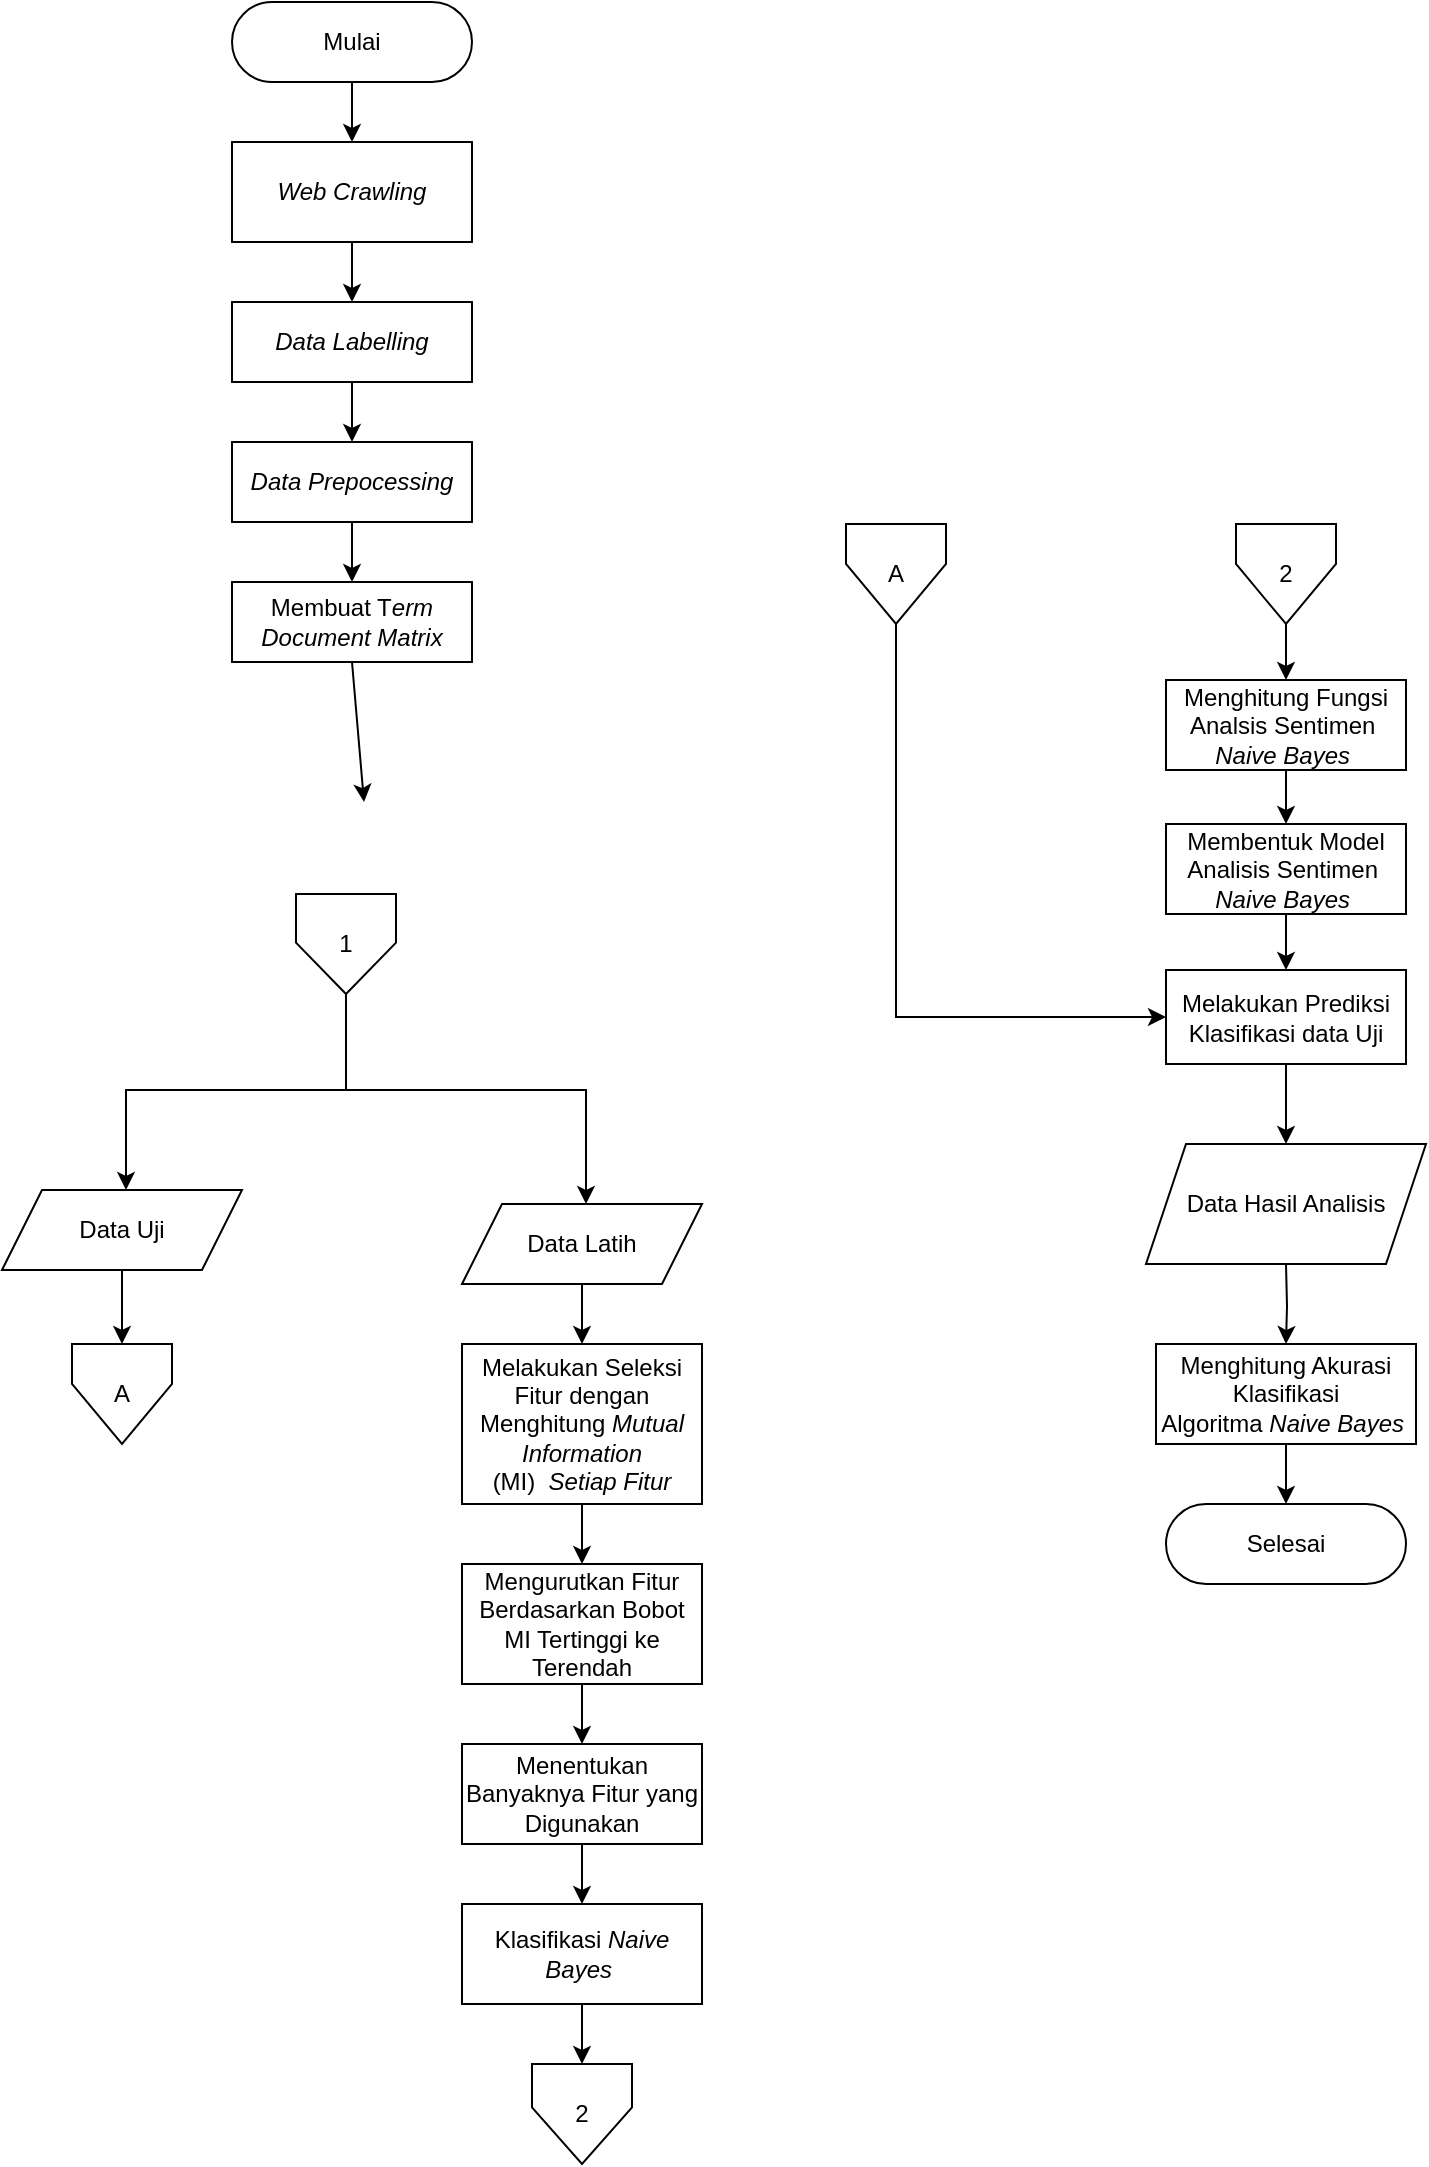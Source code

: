 <mxfile version="20.4.0" type="github">
  <diagram id="C5RBs43oDa-KdzZeNtuy" name="Page-1">
    <mxGraphModel dx="1117" dy="1011" grid="0" gridSize="10" guides="1" tooltips="1" connect="1" arrows="1" fold="1" page="0" pageScale="1" pageWidth="827" pageHeight="1169" math="0" shadow="0">
      <root>
        <mxCell id="WIyWlLk6GJQsqaUBKTNV-0" />
        <mxCell id="WIyWlLk6GJQsqaUBKTNV-1" parent="WIyWlLk6GJQsqaUBKTNV-0" />
        <mxCell id="WIyWlLk6GJQsqaUBKTNV-3" value="Mulai" style="rounded=1;whiteSpace=wrap;html=1;fontSize=12;glass=0;strokeWidth=1;shadow=0;arcSize=50;" parent="WIyWlLk6GJQsqaUBKTNV-1" vertex="1">
          <mxGeometry x="163" y="-151" width="120" height="40" as="geometry" />
        </mxCell>
        <mxCell id="0ThdfFZHO9jcD33XFk8l-0" value="" style="endArrow=classic;html=1;rounded=0;exitX=0.5;exitY=1;exitDx=0;exitDy=0;entryX=0.5;entryY=0;entryDx=0;entryDy=0;" parent="WIyWlLk6GJQsqaUBKTNV-1" source="WIyWlLk6GJQsqaUBKTNV-3" target="0ThdfFZHO9jcD33XFk8l-1" edge="1">
          <mxGeometry width="50" height="50" relative="1" as="geometry">
            <mxPoint x="203" y="19" as="sourcePoint" />
            <mxPoint x="223" y="-61" as="targetPoint" />
          </mxGeometry>
        </mxCell>
        <mxCell id="0ThdfFZHO9jcD33XFk8l-1" value="&lt;i&gt;&lt;span lang=&quot;EN-AU&quot;&gt;Web Crawling&lt;/span&gt;&lt;/i&gt;&lt;span lang=&quot;EN-AU&quot;&gt;&lt;/span&gt;" style="rounded=0;whiteSpace=wrap;html=1;" parent="WIyWlLk6GJQsqaUBKTNV-1" vertex="1">
          <mxGeometry x="163" y="-81" width="120" height="50" as="geometry" />
        </mxCell>
        <mxCell id="0ThdfFZHO9jcD33XFk8l-3" value="" style="endArrow=classic;html=1;rounded=0;entryX=0.5;entryY=0;entryDx=0;entryDy=0;exitX=0.5;exitY=1;exitDx=0;exitDy=0;" parent="WIyWlLk6GJQsqaUBKTNV-1" source="0ThdfFZHO9jcD33XFk8l-1" target="0ThdfFZHO9jcD33XFk8l-4" edge="1">
          <mxGeometry width="50" height="50" relative="1" as="geometry">
            <mxPoint x="223" y="-31" as="sourcePoint" />
            <mxPoint x="223" y="19" as="targetPoint" />
          </mxGeometry>
        </mxCell>
        <mxCell id="0ThdfFZHO9jcD33XFk8l-4" value="&lt;i&gt;Data Labelling&lt;/i&gt;" style="rounded=0;whiteSpace=wrap;html=1;" parent="WIyWlLk6GJQsqaUBKTNV-1" vertex="1">
          <mxGeometry x="163" y="-1" width="120" height="40" as="geometry" />
        </mxCell>
        <mxCell id="0ThdfFZHO9jcD33XFk8l-47" value="" style="edgeStyle=segmentEdgeStyle;endArrow=classic;html=1;rounded=0;" parent="WIyWlLk6GJQsqaUBKTNV-1" target="0ThdfFZHO9jcD33XFk8l-116" edge="1">
          <mxGeometry width="50" height="50" relative="1" as="geometry">
            <mxPoint x="220" y="300" as="sourcePoint" />
            <mxPoint x="110" y="380" as="targetPoint" />
            <Array as="points">
              <mxPoint x="220" y="393" />
              <mxPoint x="110" y="393" />
            </Array>
          </mxGeometry>
        </mxCell>
        <mxCell id="0ThdfFZHO9jcD33XFk8l-53" value="" style="edgeStyle=segmentEdgeStyle;endArrow=classic;html=1;rounded=0;" parent="WIyWlLk6GJQsqaUBKTNV-1" target="0ThdfFZHO9jcD33XFk8l-117" edge="1">
          <mxGeometry width="50" height="50" relative="1" as="geometry">
            <mxPoint x="220" y="307" as="sourcePoint" />
            <mxPoint x="349" y="447" as="targetPoint" />
            <Array as="points">
              <mxPoint x="220" y="393" />
              <mxPoint x="340" y="393" />
            </Array>
          </mxGeometry>
        </mxCell>
        <mxCell id="0ThdfFZHO9jcD33XFk8l-54" value="&lt;i&gt;Data Prepocessing&lt;/i&gt;" style="rounded=1;whiteSpace=wrap;html=1;fontSize=12;glass=0;strokeWidth=1;shadow=0;arcSize=0;" parent="WIyWlLk6GJQsqaUBKTNV-1" vertex="1">
          <mxGeometry x="163" y="69" width="120" height="40" as="geometry" />
        </mxCell>
        <mxCell id="0ThdfFZHO9jcD33XFk8l-58" value="" style="endArrow=classic;html=1;rounded=0;entryX=0.5;entryY=0;entryDx=0;entryDy=0;" parent="WIyWlLk6GJQsqaUBKTNV-1" source="0ThdfFZHO9jcD33XFk8l-4" target="0ThdfFZHO9jcD33XFk8l-54" edge="1">
          <mxGeometry width="50" height="50" relative="1" as="geometry">
            <mxPoint x="223" y="49" as="sourcePoint" />
            <mxPoint x="333" y="23" as="targetPoint" />
          </mxGeometry>
        </mxCell>
        <mxCell id="0ThdfFZHO9jcD33XFk8l-59" value="Membuat T&lt;i&gt;erm Document Matrix&lt;/i&gt;" style="rounded=1;whiteSpace=wrap;html=1;fontSize=12;glass=0;strokeWidth=1;shadow=0;arcSize=0;" parent="WIyWlLk6GJQsqaUBKTNV-1" vertex="1">
          <mxGeometry x="163" y="139" width="120" height="40" as="geometry" />
        </mxCell>
        <mxCell id="0ThdfFZHO9jcD33XFk8l-68" value="" style="edgeStyle=none;rounded=0;orthogonalLoop=1;jettySize=auto;html=1;strokeColor=#FFFFFF;" parent="WIyWlLk6GJQsqaUBKTNV-1" target="0ThdfFZHO9jcD33XFk8l-65" edge="1">
          <mxGeometry relative="1" as="geometry">
            <mxPoint x="338" y="490" as="sourcePoint" />
          </mxGeometry>
        </mxCell>
        <mxCell id="0ThdfFZHO9jcD33XFk8l-69" value="" style="edgeStyle=none;rounded=0;orthogonalLoop=1;jettySize=auto;html=1;strokeColor=#FFFFFF;" parent="WIyWlLk6GJQsqaUBKTNV-1" target="0ThdfFZHO9jcD33XFk8l-65" edge="1">
          <mxGeometry relative="1" as="geometry">
            <mxPoint x="338" y="490" as="sourcePoint" />
          </mxGeometry>
        </mxCell>
        <mxCell id="0ThdfFZHO9jcD33XFk8l-65" value="Melakukan Seleksi Fitur dengan Menghitung &lt;i&gt;Mutual Information &lt;/i&gt;(MI)&amp;nbsp;&lt;i&gt;&amp;nbsp;Setiap Fitur&lt;/i&gt;" style="rounded=1;whiteSpace=wrap;html=1;fontSize=12;glass=0;strokeWidth=1;shadow=0;arcSize=0;" parent="WIyWlLk6GJQsqaUBKTNV-1" vertex="1">
          <mxGeometry x="278" y="520" width="120" height="80" as="geometry" />
        </mxCell>
        <mxCell id="0ThdfFZHO9jcD33XFk8l-66" value="" style="endArrow=classic;html=1;rounded=0;entryX=0.5;entryY=0;entryDx=0;entryDy=0;" parent="WIyWlLk6GJQsqaUBKTNV-1" source="0ThdfFZHO9jcD33XFk8l-117" target="0ThdfFZHO9jcD33XFk8l-65" edge="1">
          <mxGeometry width="50" height="50" relative="1" as="geometry">
            <mxPoint x="338" y="490" as="sourcePoint" />
            <mxPoint x="448" y="464" as="targetPoint" />
          </mxGeometry>
        </mxCell>
        <mxCell id="0ThdfFZHO9jcD33XFk8l-70" value="" style="edgeStyle=none;rounded=0;orthogonalLoop=1;jettySize=auto;html=1;strokeColor=#FFFFFF;" parent="WIyWlLk6GJQsqaUBKTNV-1" target="0ThdfFZHO9jcD33XFk8l-74" edge="1">
          <mxGeometry relative="1" as="geometry">
            <mxPoint x="338" y="690" as="sourcePoint" />
          </mxGeometry>
        </mxCell>
        <mxCell id="0ThdfFZHO9jcD33XFk8l-71" value="" style="edgeStyle=none;rounded=0;orthogonalLoop=1;jettySize=auto;html=1;strokeColor=#FFFFFF;" parent="WIyWlLk6GJQsqaUBKTNV-1" target="0ThdfFZHO9jcD33XFk8l-74" edge="1">
          <mxGeometry relative="1" as="geometry">
            <mxPoint x="338" y="690" as="sourcePoint" />
          </mxGeometry>
        </mxCell>
        <mxCell id="0ThdfFZHO9jcD33XFk8l-72" value="Mengurutkan Fitur Berdasarkan Bobot MI Tertinggi ke Terendah" style="rounded=1;whiteSpace=wrap;html=1;fontSize=12;glass=0;strokeWidth=1;shadow=0;arcSize=0;" parent="WIyWlLk6GJQsqaUBKTNV-1" vertex="1">
          <mxGeometry x="278" y="630" width="120" height="60" as="geometry" />
        </mxCell>
        <mxCell id="0ThdfFZHO9jcD33XFk8l-73" value="" style="endArrow=classic;html=1;rounded=0;entryX=0.5;entryY=0;entryDx=0;entryDy=0;" parent="WIyWlLk6GJQsqaUBKTNV-1" source="0ThdfFZHO9jcD33XFk8l-65" target="0ThdfFZHO9jcD33XFk8l-72" edge="1">
          <mxGeometry width="50" height="50" relative="1" as="geometry">
            <mxPoint x="338" y="560" as="sourcePoint" />
            <mxPoint x="448" y="534" as="targetPoint" />
          </mxGeometry>
        </mxCell>
        <mxCell id="0ThdfFZHO9jcD33XFk8l-74" value="Menentukan Banyaknya Fitur yang Digunakan" style="rounded=1;whiteSpace=wrap;html=1;fontSize=12;glass=0;strokeWidth=1;shadow=0;arcSize=0;" parent="WIyWlLk6GJQsqaUBKTNV-1" vertex="1">
          <mxGeometry x="278" y="720" width="120" height="50" as="geometry" />
        </mxCell>
        <mxCell id="0ThdfFZHO9jcD33XFk8l-75" value="" style="endArrow=classic;html=1;rounded=0;entryX=0.5;entryY=0;entryDx=0;entryDy=0;" parent="WIyWlLk6GJQsqaUBKTNV-1" source="0ThdfFZHO9jcD33XFk8l-72" target="0ThdfFZHO9jcD33XFk8l-74" edge="1">
          <mxGeometry width="50" height="50" relative="1" as="geometry">
            <mxPoint x="338" y="690" as="sourcePoint" />
            <mxPoint x="448" y="664" as="targetPoint" />
          </mxGeometry>
        </mxCell>
        <mxCell id="0ThdfFZHO9jcD33XFk8l-77" value="" style="endArrow=classic;html=1;rounded=0;entryX=0.5;entryY=0;entryDx=0;entryDy=0;" parent="WIyWlLk6GJQsqaUBKTNV-1" source="0ThdfFZHO9jcD33XFk8l-116" target="0ThdfFZHO9jcD33XFk8l-83" edge="1">
          <mxGeometry width="50" height="50" relative="1" as="geometry">
            <mxPoint x="148" y="600" as="sourcePoint" />
            <mxPoint x="108" y="630" as="targetPoint" />
          </mxGeometry>
        </mxCell>
        <mxCell id="0ThdfFZHO9jcD33XFk8l-78" value="" style="edgeStyle=none;rounded=0;orthogonalLoop=1;jettySize=auto;html=1;strokeColor=#FFFFFF;" parent="WIyWlLk6GJQsqaUBKTNV-1" target="0ThdfFZHO9jcD33XFk8l-80" edge="1">
          <mxGeometry relative="1" as="geometry">
            <mxPoint x="338" y="770" as="sourcePoint" />
          </mxGeometry>
        </mxCell>
        <mxCell id="0ThdfFZHO9jcD33XFk8l-79" value="" style="edgeStyle=none;rounded=0;orthogonalLoop=1;jettySize=auto;html=1;strokeColor=#FFFFFF;" parent="WIyWlLk6GJQsqaUBKTNV-1" target="0ThdfFZHO9jcD33XFk8l-80" edge="1">
          <mxGeometry relative="1" as="geometry">
            <mxPoint x="338" y="770" as="sourcePoint" />
          </mxGeometry>
        </mxCell>
        <mxCell id="0ThdfFZHO9jcD33XFk8l-80" value="Klasifikasi &lt;i&gt;Naive Bayes&amp;nbsp;&lt;/i&gt;" style="rounded=1;whiteSpace=wrap;html=1;fontSize=12;glass=0;strokeWidth=1;shadow=0;arcSize=0;" parent="WIyWlLk6GJQsqaUBKTNV-1" vertex="1">
          <mxGeometry x="278" y="800" width="120" height="50" as="geometry" />
        </mxCell>
        <mxCell id="0ThdfFZHO9jcD33XFk8l-81" value="" style="endArrow=classic;html=1;rounded=0;entryX=0.5;entryY=0;entryDx=0;entryDy=0;" parent="WIyWlLk6GJQsqaUBKTNV-1" target="0ThdfFZHO9jcD33XFk8l-80" edge="1">
          <mxGeometry width="50" height="50" relative="1" as="geometry">
            <mxPoint x="338" y="770" as="sourcePoint" />
            <mxPoint x="448" y="744" as="targetPoint" />
          </mxGeometry>
        </mxCell>
        <mxCell id="0ThdfFZHO9jcD33XFk8l-83" value="A" style="shape=offPageConnector;whiteSpace=wrap;html=1;size=0.6;" parent="WIyWlLk6GJQsqaUBKTNV-1" vertex="1">
          <mxGeometry x="83" y="520" width="50" height="50" as="geometry" />
        </mxCell>
        <mxCell id="0ThdfFZHO9jcD33XFk8l-86" value="" style="endArrow=classic;html=1;rounded=0;entryX=0.5;entryY=0;entryDx=0;entryDy=0;" parent="WIyWlLk6GJQsqaUBKTNV-1" source="0ThdfFZHO9jcD33XFk8l-80" target="0ThdfFZHO9jcD33XFk8l-87" edge="1">
          <mxGeometry width="50" height="50" relative="1" as="geometry">
            <mxPoint x="338" y="850" as="sourcePoint" />
            <mxPoint x="338" y="880" as="targetPoint" />
          </mxGeometry>
        </mxCell>
        <mxCell id="0ThdfFZHO9jcD33XFk8l-87" value="2" style="shape=offPageConnector;whiteSpace=wrap;html=1;size=0.566;" parent="WIyWlLk6GJQsqaUBKTNV-1" vertex="1">
          <mxGeometry x="313" y="880" width="50" height="50" as="geometry" />
        </mxCell>
        <mxCell id="0ThdfFZHO9jcD33XFk8l-88" value="2" style="shape=offPageConnector;whiteSpace=wrap;html=1;size=0.6;" parent="WIyWlLk6GJQsqaUBKTNV-1" vertex="1">
          <mxGeometry x="665" y="110" width="50" height="50" as="geometry" />
        </mxCell>
        <mxCell id="0ThdfFZHO9jcD33XFk8l-89" value="&lt;div&gt;Menghitung Fungsi Analsis Sentimen&amp;nbsp;&lt;/div&gt;&lt;i&gt;Naive Bayes&amp;nbsp;&lt;/i&gt;" style="rounded=1;whiteSpace=wrap;html=1;fontSize=12;glass=0;strokeWidth=1;shadow=0;arcSize=0;" parent="WIyWlLk6GJQsqaUBKTNV-1" vertex="1">
          <mxGeometry x="630" y="188" width="120" height="45" as="geometry" />
        </mxCell>
        <mxCell id="0ThdfFZHO9jcD33XFk8l-90" value="" style="endArrow=classic;html=1;rounded=0;entryX=0.5;entryY=0;entryDx=0;entryDy=0;exitX=0.5;exitY=1;exitDx=0;exitDy=0;" parent="WIyWlLk6GJQsqaUBKTNV-1" source="0ThdfFZHO9jcD33XFk8l-88" target="0ThdfFZHO9jcD33XFk8l-89" edge="1">
          <mxGeometry width="50" height="50" relative="1" as="geometry">
            <mxPoint x="695" y="160" as="sourcePoint" />
            <mxPoint x="800" y="134" as="targetPoint" />
          </mxGeometry>
        </mxCell>
        <mxCell id="pB8tUn6jKnpZCinfHcbz-3" value="" style="edgeStyle=orthogonalEdgeStyle;rounded=0;orthogonalLoop=1;jettySize=auto;html=1;" parent="WIyWlLk6GJQsqaUBKTNV-1" source="0ThdfFZHO9jcD33XFk8l-93" target="pB8tUn6jKnpZCinfHcbz-2" edge="1">
          <mxGeometry relative="1" as="geometry" />
        </mxCell>
        <mxCell id="0ThdfFZHO9jcD33XFk8l-93" value="&lt;div&gt;Membentuk Model Analisis Sentimen&amp;nbsp;&lt;/div&gt;&lt;i&gt;Naive Bayes&amp;nbsp;&lt;/i&gt;" style="rounded=1;whiteSpace=wrap;html=1;fontSize=12;glass=0;strokeWidth=1;shadow=0;arcSize=0;" parent="WIyWlLk6GJQsqaUBKTNV-1" vertex="1">
          <mxGeometry x="630" y="260" width="120" height="45" as="geometry" />
        </mxCell>
        <mxCell id="0ThdfFZHO9jcD33XFk8l-94" value="" style="endArrow=classic;html=1;rounded=0;entryX=0.5;entryY=0;entryDx=0;entryDy=0;" parent="WIyWlLk6GJQsqaUBKTNV-1" source="0ThdfFZHO9jcD33XFk8l-89" target="0ThdfFZHO9jcD33XFk8l-93" edge="1">
          <mxGeometry width="50" height="50" relative="1" as="geometry">
            <mxPoint x="690" y="230" as="sourcePoint" />
            <mxPoint x="800" y="204" as="targetPoint" />
          </mxGeometry>
        </mxCell>
        <mxCell id="pB8tUn6jKnpZCinfHcbz-12" value="" style="edgeStyle=orthogonalEdgeStyle;rounded=0;orthogonalLoop=1;jettySize=auto;html=1;entryX=0.5;entryY=0;entryDx=0;entryDy=0;" parent="WIyWlLk6GJQsqaUBKTNV-1" source="0ThdfFZHO9jcD33XFk8l-97" target="pB8tUn6jKnpZCinfHcbz-14" edge="1">
          <mxGeometry relative="1" as="geometry">
            <mxPoint x="690.067" y="600" as="targetPoint" />
          </mxGeometry>
        </mxCell>
        <mxCell id="0ThdfFZHO9jcD33XFk8l-97" value="Menghitung Akurasi Klasifikasi Algoritma&amp;nbsp;&lt;i&gt;Naive Bayes&amp;nbsp;&lt;/i&gt;" style="rounded=1;whiteSpace=wrap;html=1;fontSize=12;glass=0;strokeWidth=1;shadow=0;arcSize=0;" parent="WIyWlLk6GJQsqaUBKTNV-1" vertex="1">
          <mxGeometry x="625" y="520" width="130" height="50" as="geometry" />
        </mxCell>
        <mxCell id="0ThdfFZHO9jcD33XFk8l-101" value="A" style="shape=offPageConnector;whiteSpace=wrap;html=1;size=0.6;" parent="WIyWlLk6GJQsqaUBKTNV-1" vertex="1">
          <mxGeometry x="470" y="110" width="50" height="50" as="geometry" />
        </mxCell>
        <mxCell id="0ThdfFZHO9jcD33XFk8l-103" value="" style="edgeStyle=segmentEdgeStyle;endArrow=classic;html=1;rounded=0;exitX=0.5;exitY=1;exitDx=0;exitDy=0;entryX=0;entryY=0.5;entryDx=0;entryDy=0;" parent="WIyWlLk6GJQsqaUBKTNV-1" source="0ThdfFZHO9jcD33XFk8l-101" target="pB8tUn6jKnpZCinfHcbz-2" edge="1">
          <mxGeometry width="50" height="50" relative="1" as="geometry">
            <mxPoint x="390" y="310" as="sourcePoint" />
            <mxPoint x="620" y="357" as="targetPoint" />
            <Array as="points">
              <mxPoint x="495" y="357" />
            </Array>
          </mxGeometry>
        </mxCell>
        <mxCell id="0ThdfFZHO9jcD33XFk8l-116" value="Data Uji" style="shape=parallelogram;perimeter=parallelogramPerimeter;whiteSpace=wrap;html=1;fixedSize=1;" parent="WIyWlLk6GJQsqaUBKTNV-1" vertex="1">
          <mxGeometry x="48" y="443" width="120" height="40" as="geometry" />
        </mxCell>
        <mxCell id="0ThdfFZHO9jcD33XFk8l-117" value="Data Latih" style="shape=parallelogram;perimeter=parallelogramPerimeter;whiteSpace=wrap;html=1;fixedSize=1;" parent="WIyWlLk6GJQsqaUBKTNV-1" vertex="1">
          <mxGeometry x="278" y="450" width="120" height="40" as="geometry" />
        </mxCell>
        <mxCell id="uJRNMO8f1zM0VglInbZG-2" value="" style="endArrow=classic;html=1;rounded=0;exitX=0.5;exitY=1;exitDx=0;exitDy=0;entryX=0.5;entryY=0;entryDx=0;entryDy=0;" parent="WIyWlLk6GJQsqaUBKTNV-1" source="0ThdfFZHO9jcD33XFk8l-54" target="0ThdfFZHO9jcD33XFk8l-59" edge="1">
          <mxGeometry width="50" height="50" relative="1" as="geometry">
            <mxPoint x="113" y="279" as="sourcePoint" />
            <mxPoint x="143" y="329" as="targetPoint" />
          </mxGeometry>
        </mxCell>
        <mxCell id="pB8tUn6jKnpZCinfHcbz-10" value="" style="edgeStyle=orthogonalEdgeStyle;rounded=0;orthogonalLoop=1;jettySize=auto;html=1;" parent="WIyWlLk6GJQsqaUBKTNV-1" source="pB8tUn6jKnpZCinfHcbz-2" target="pB8tUn6jKnpZCinfHcbz-9" edge="1">
          <mxGeometry relative="1" as="geometry" />
        </mxCell>
        <mxCell id="pB8tUn6jKnpZCinfHcbz-2" value="Melakukan Prediksi Klasifikasi data Uji" style="whiteSpace=wrap;html=1;rounded=1;glass=0;strokeWidth=1;shadow=0;arcSize=0;" parent="WIyWlLk6GJQsqaUBKTNV-1" vertex="1">
          <mxGeometry x="630" y="333" width="120" height="47" as="geometry" />
        </mxCell>
        <mxCell id="pB8tUn6jKnpZCinfHcbz-8" value="" style="edgeStyle=orthogonalEdgeStyle;rounded=0;orthogonalLoop=1;jettySize=auto;html=1;" parent="WIyWlLk6GJQsqaUBKTNV-1" target="0ThdfFZHO9jcD33XFk8l-97" edge="1">
          <mxGeometry relative="1" as="geometry">
            <mxPoint x="690" y="480" as="sourcePoint" />
          </mxGeometry>
        </mxCell>
        <mxCell id="pB8tUn6jKnpZCinfHcbz-9" value="Data Hasil Analisis" style="shape=parallelogram;perimeter=parallelogramPerimeter;whiteSpace=wrap;html=1;fixedSize=1;rounded=1;glass=0;strokeWidth=1;shadow=0;arcSize=0;" parent="WIyWlLk6GJQsqaUBKTNV-1" vertex="1">
          <mxGeometry x="620" y="420" width="140" height="60" as="geometry" />
        </mxCell>
        <mxCell id="pB8tUn6jKnpZCinfHcbz-14" value="Selesai" style="rounded=1;whiteSpace=wrap;html=1;fontSize=12;glass=0;strokeWidth=1;shadow=0;arcSize=50;" parent="WIyWlLk6GJQsqaUBKTNV-1" vertex="1">
          <mxGeometry x="630" y="600" width="120" height="40" as="geometry" />
        </mxCell>
        <mxCell id="pB8tUn6jKnpZCinfHcbz-16" value="" style="endArrow=classic;html=1;rounded=0;exitX=0.5;exitY=1;exitDx=0;exitDy=0;" parent="WIyWlLk6GJQsqaUBKTNV-1" source="0ThdfFZHO9jcD33XFk8l-59" edge="1">
          <mxGeometry width="50" height="50" relative="1" as="geometry">
            <mxPoint x="223" y="179" as="sourcePoint" />
            <mxPoint x="229" y="249" as="targetPoint" />
          </mxGeometry>
        </mxCell>
        <mxCell id="pB8tUn6jKnpZCinfHcbz-17" value="1" style="shape=offPageConnector;whiteSpace=wrap;html=1;size=0.513;" parent="WIyWlLk6GJQsqaUBKTNV-1" vertex="1">
          <mxGeometry x="195" y="295" width="50" height="50" as="geometry" />
        </mxCell>
      </root>
    </mxGraphModel>
  </diagram>
</mxfile>
